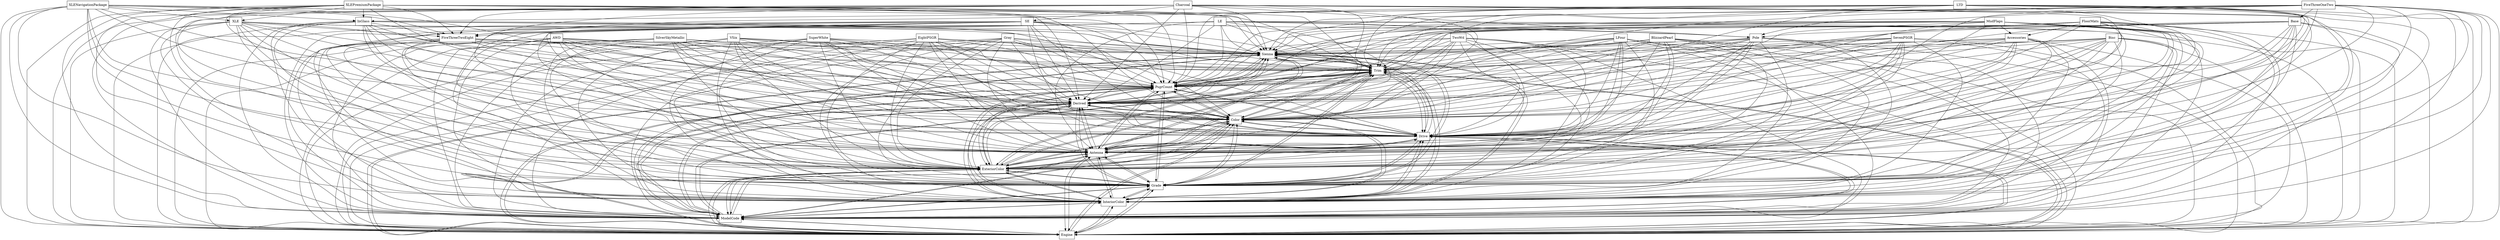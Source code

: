 digraph{
graph [rankdir=TB];
node [shape=box];
edge [arrowhead=normal];
0[label="LFour",]
1[label="Charcoal",]
2[label="EightPSGR",]
3[label="Base",]
4[label="MudFlaps",]
5[label="Sienna",]
6[label="Trim",]
7[label="XLEPremiumPackage",]
8[label="XLENavigationPackage",]
9[label="Engine",]
10[label="ModelCode",]
11[label="InteriorColor",]
12[label="SilverSkyMetallic",]
13[label="AWD",]
14[label="FloorMats",]
15[label="Grade",]
16[label="LTD",]
17[label="FiveThreeTwoEight",]
18[label="ExteriorColor",]
19[label="XLE",]
20[label="Antenna",]
21[label="SE",]
22[label="Drive",]
23[label="SevenPSGR",]
24[label="Bisc",]
25[label="BlizzardPearl",]
26[label="Gray",]
27[label="Color",]
28[label="Pole",]
29[label="Accessories",]
30[label="VSix",]
31[label="InGlass",]
32[label="Derived",]
33[label="SuperWhite",]
34[label="LE",]
35[label="PsgrCount",]
36[label="FiveThreeOneTwo",]
37[label="TwoWd",]
0->5[label="",]
0->6[label="",]
0->9[label="",]
0->10[label="",]
0->11[label="",]
0->15[label="",]
0->18[label="",]
0->20[label="",]
0->22[label="",]
0->27[label="",]
0->32[label="",]
0->35[label="",]
1->5[label="",]
1->6[label="",]
1->9[label="",]
1->10[label="",]
1->11[label="",]
1->15[label="",]
1->17[label="",]
1->18[label="",]
1->20[label="",]
1->21[label="",]
1->22[label="",]
1->27[label="",]
1->28[label="",]
1->32[label="",]
1->35[label="",]
2->5[label="",]
2->6[label="",]
2->9[label="",]
2->10[label="",]
2->11[label="",]
2->15[label="",]
2->18[label="",]
2->20[label="",]
2->22[label="",]
2->27[label="",]
2->32[label="",]
2->35[label="",]
3->5[label="",]
3->6[label="",]
3->9[label="",]
3->10[label="",]
3->11[label="",]
3->15[label="",]
3->18[label="",]
3->20[label="",]
3->22[label="",]
3->27[label="",]
3->28[label="",]
3->32[label="",]
3->35[label="",]
4->5[label="",]
4->6[label="",]
4->9[label="",]
4->10[label="",]
4->11[label="",]
4->15[label="",]
4->18[label="",]
4->20[label="",]
4->22[label="",]
4->27[label="",]
4->29[label="",]
4->32[label="",]
4->35[label="",]
5->6[label="",]
5->9[label="",]
5->10[label="",]
5->11[label="",]
5->15[label="",]
5->18[label="",]
5->20[label="",]
5->22[label="",]
5->27[label="",]
5->32[label="",]
5->35[label="",]
6->5[label="",]
6->9[label="",]
6->10[label="",]
6->11[label="",]
6->15[label="",]
6->18[label="",]
6->20[label="",]
6->22[label="",]
6->27[label="",]
6->32[label="",]
6->35[label="",]
7->5[label="",]
7->6[label="",]
7->9[label="",]
7->10[label="",]
7->11[label="",]
7->15[label="",]
7->17[label="",]
7->18[label="",]
7->19[label="",]
7->20[label="",]
7->22[label="",]
7->27[label="",]
7->31[label="",]
7->32[label="",]
7->35[label="",]
8->5[label="",]
8->6[label="",]
8->9[label="",]
8->10[label="",]
8->11[label="",]
8->15[label="",]
8->17[label="",]
8->18[label="",]
8->19[label="",]
8->20[label="",]
8->22[label="",]
8->27[label="",]
8->31[label="",]
8->32[label="",]
8->35[label="",]
9->5[label="",]
9->6[label="",]
9->10[label="",]
9->11[label="",]
9->15[label="",]
9->18[label="",]
9->20[label="",]
9->22[label="",]
9->27[label="",]
9->32[label="",]
9->35[label="",]
10->5[label="",]
10->6[label="",]
10->9[label="",]
10->11[label="",]
10->15[label="",]
10->18[label="",]
10->20[label="",]
10->22[label="",]
10->27[label="",]
10->32[label="",]
10->35[label="",]
11->5[label="",]
11->6[label="",]
11->9[label="",]
11->10[label="",]
11->15[label="",]
11->18[label="",]
11->20[label="",]
11->22[label="",]
11->27[label="",]
11->32[label="",]
11->35[label="",]
12->5[label="",]
12->6[label="",]
12->9[label="",]
12->10[label="",]
12->11[label="",]
12->15[label="",]
12->18[label="",]
12->20[label="",]
12->22[label="",]
12->27[label="",]
12->32[label="",]
12->35[label="",]
13->5[label="",]
13->6[label="",]
13->9[label="",]
13->10[label="",]
13->11[label="",]
13->15[label="",]
13->18[label="",]
13->20[label="",]
13->22[label="",]
13->27[label="",]
13->32[label="",]
13->35[label="",]
14->5[label="",]
14->6[label="",]
14->9[label="",]
14->10[label="",]
14->11[label="",]
14->15[label="",]
14->18[label="",]
14->20[label="",]
14->22[label="",]
14->27[label="",]
14->29[label="",]
14->32[label="",]
14->35[label="",]
15->5[label="",]
15->6[label="",]
15->9[label="",]
15->10[label="",]
15->11[label="",]
15->18[label="",]
15->20[label="",]
15->22[label="",]
15->27[label="",]
15->32[label="",]
15->35[label="",]
16->5[label="",]
16->6[label="",]
16->9[label="",]
16->10[label="",]
16->11[label="",]
16->15[label="",]
16->17[label="",]
16->18[label="",]
16->20[label="",]
16->22[label="",]
16->27[label="",]
16->31[label="",]
16->32[label="",]
16->35[label="",]
17->5[label="",]
17->6[label="",]
17->9[label="",]
17->10[label="",]
17->11[label="",]
17->15[label="",]
17->18[label="",]
17->20[label="",]
17->22[label="",]
17->27[label="",]
17->32[label="",]
17->35[label="",]
18->5[label="",]
18->6[label="",]
18->9[label="",]
18->10[label="",]
18->11[label="",]
18->15[label="",]
18->20[label="",]
18->22[label="",]
18->27[label="",]
18->32[label="",]
18->35[label="",]
19->5[label="",]
19->6[label="",]
19->9[label="",]
19->10[label="",]
19->11[label="",]
19->15[label="",]
19->17[label="",]
19->18[label="",]
19->20[label="",]
19->22[label="",]
19->27[label="",]
19->32[label="",]
19->35[label="",]
20->5[label="",]
20->6[label="",]
20->9[label="",]
20->10[label="",]
20->11[label="",]
20->15[label="",]
20->18[label="",]
20->22[label="",]
20->27[label="",]
20->32[label="",]
20->35[label="",]
21->5[label="",]
21->6[label="",]
21->9[label="",]
21->10[label="",]
21->11[label="",]
21->15[label="",]
21->17[label="",]
21->18[label="",]
21->20[label="",]
21->22[label="",]
21->27[label="",]
21->28[label="",]
21->32[label="",]
21->35[label="",]
22->5[label="",]
22->6[label="",]
22->9[label="",]
22->10[label="",]
22->11[label="",]
22->15[label="",]
22->18[label="",]
22->20[label="",]
22->27[label="",]
22->32[label="",]
22->35[label="",]
23->5[label="",]
23->6[label="",]
23->9[label="",]
23->10[label="",]
23->11[label="",]
23->15[label="",]
23->18[label="",]
23->20[label="",]
23->22[label="",]
23->27[label="",]
23->32[label="",]
23->35[label="",]
24->5[label="",]
24->6[label="",]
24->9[label="",]
24->10[label="",]
24->11[label="",]
24->15[label="",]
24->18[label="",]
24->20[label="",]
24->22[label="",]
24->27[label="",]
24->32[label="",]
24->35[label="",]
25->5[label="",]
25->6[label="",]
25->9[label="",]
25->10[label="",]
25->11[label="",]
25->15[label="",]
25->18[label="",]
25->20[label="",]
25->22[label="",]
25->27[label="",]
25->32[label="",]
25->35[label="",]
26->5[label="",]
26->6[label="",]
26->9[label="",]
26->10[label="",]
26->11[label="",]
26->15[label="",]
26->18[label="",]
26->20[label="",]
26->22[label="",]
26->27[label="",]
26->32[label="",]
26->35[label="",]
27->5[label="",]
27->6[label="",]
27->9[label="",]
27->10[label="",]
27->11[label="",]
27->15[label="",]
27->18[label="",]
27->20[label="",]
27->22[label="",]
27->32[label="",]
27->35[label="",]
28->5[label="",]
28->6[label="",]
28->9[label="",]
28->10[label="",]
28->11[label="",]
28->15[label="",]
28->18[label="",]
28->20[label="",]
28->22[label="",]
28->27[label="",]
28->32[label="",]
28->35[label="",]
29->5[label="",]
29->6[label="",]
29->9[label="",]
29->10[label="",]
29->11[label="",]
29->15[label="",]
29->18[label="",]
29->20[label="",]
29->22[label="",]
29->27[label="",]
29->32[label="",]
29->35[label="",]
30->5[label="",]
30->6[label="",]
30->9[label="",]
30->10[label="",]
30->11[label="",]
30->15[label="",]
30->18[label="",]
30->20[label="",]
30->22[label="",]
30->27[label="",]
30->32[label="",]
30->35[label="",]
31->5[label="",]
31->6[label="",]
31->9[label="",]
31->10[label="",]
31->11[label="",]
31->15[label="",]
31->17[label="",]
31->18[label="",]
31->20[label="",]
31->22[label="",]
31->27[label="",]
31->32[label="",]
31->35[label="",]
32->5[label="",]
32->6[label="",]
32->9[label="",]
32->10[label="",]
32->11[label="",]
32->15[label="",]
32->18[label="",]
32->20[label="",]
32->22[label="",]
32->27[label="",]
32->35[label="",]
33->5[label="",]
33->6[label="",]
33->9[label="",]
33->10[label="",]
33->11[label="",]
33->15[label="",]
33->18[label="",]
33->20[label="",]
33->22[label="",]
33->27[label="",]
33->32[label="",]
33->35[label="",]
34->5[label="",]
34->6[label="",]
34->9[label="",]
34->10[label="",]
34->11[label="",]
34->15[label="",]
34->17[label="",]
34->18[label="",]
34->20[label="",]
34->22[label="",]
34->27[label="",]
34->28[label="",]
34->32[label="",]
34->35[label="",]
35->5[label="",]
35->6[label="",]
35->9[label="",]
35->10[label="",]
35->11[label="",]
35->15[label="",]
35->18[label="",]
35->20[label="",]
35->22[label="",]
35->27[label="",]
35->32[label="",]
36->3[label="",]
36->5[label="",]
36->6[label="",]
36->9[label="",]
36->10[label="",]
36->11[label="",]
36->15[label="",]
36->18[label="",]
36->20[label="",]
36->22[label="",]
36->27[label="",]
36->28[label="",]
36->32[label="",]
36->35[label="",]
37->5[label="",]
37->6[label="",]
37->9[label="",]
37->10[label="",]
37->11[label="",]
37->15[label="",]
37->18[label="",]
37->20[label="",]
37->22[label="",]
37->27[label="",]
37->32[label="",]
37->35[label="",]
}
